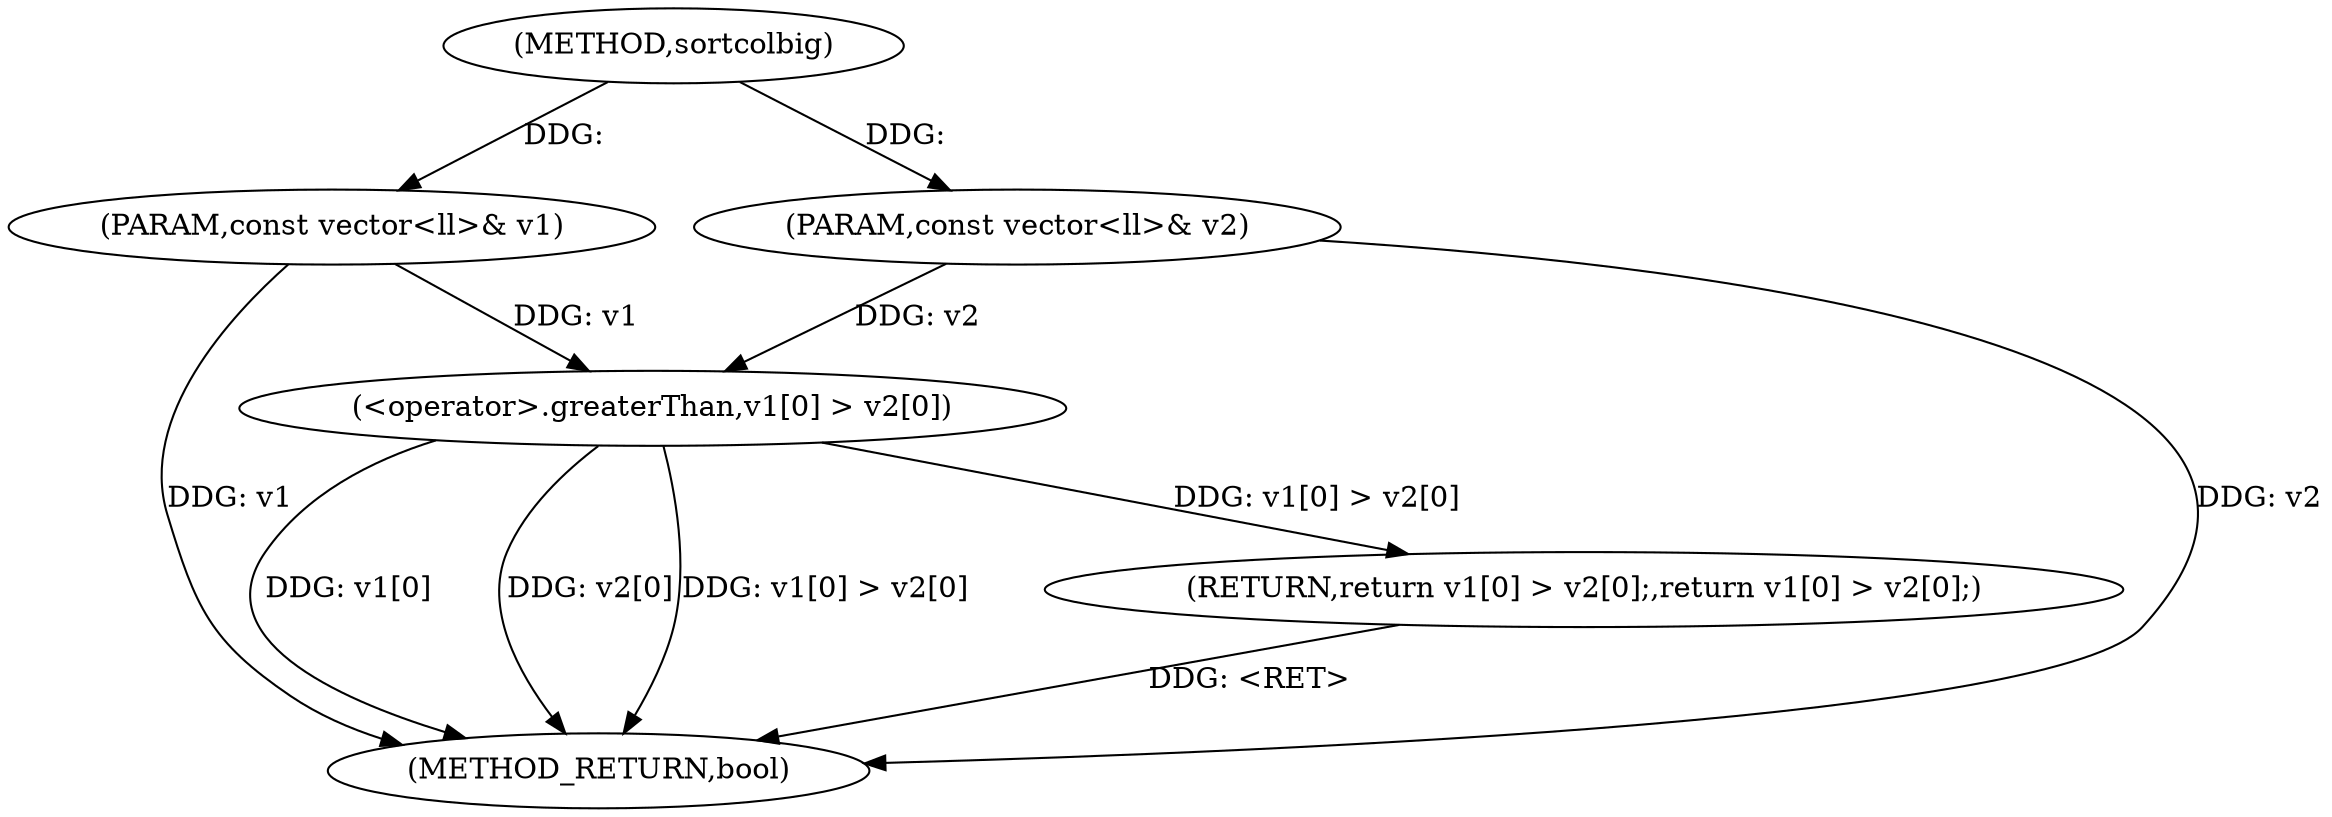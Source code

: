digraph "sortcolbig" {  
"1000877" [label = "(METHOD,sortcolbig)" ]
"1000889" [label = "(METHOD_RETURN,bool)" ]
"1000878" [label = "(PARAM,const vector<ll>& v1)" ]
"1000879" [label = "(PARAM,const vector<ll>& v2)" ]
"1000881" [label = "(RETURN,return v1[0] > v2[0];,return v1[0] > v2[0];)" ]
"1000882" [label = "(<operator>.greaterThan,v1[0] > v2[0])" ]
  "1000881" -> "1000889"  [ label = "DDG: <RET>"] 
  "1000878" -> "1000889"  [ label = "DDG: v1"] 
  "1000879" -> "1000889"  [ label = "DDG: v2"] 
  "1000882" -> "1000889"  [ label = "DDG: v1[0]"] 
  "1000882" -> "1000889"  [ label = "DDG: v2[0]"] 
  "1000882" -> "1000889"  [ label = "DDG: v1[0] > v2[0]"] 
  "1000877" -> "1000878"  [ label = "DDG: "] 
  "1000877" -> "1000879"  [ label = "DDG: "] 
  "1000882" -> "1000881"  [ label = "DDG: v1[0] > v2[0]"] 
  "1000878" -> "1000882"  [ label = "DDG: v1"] 
  "1000879" -> "1000882"  [ label = "DDG: v2"] 
}
